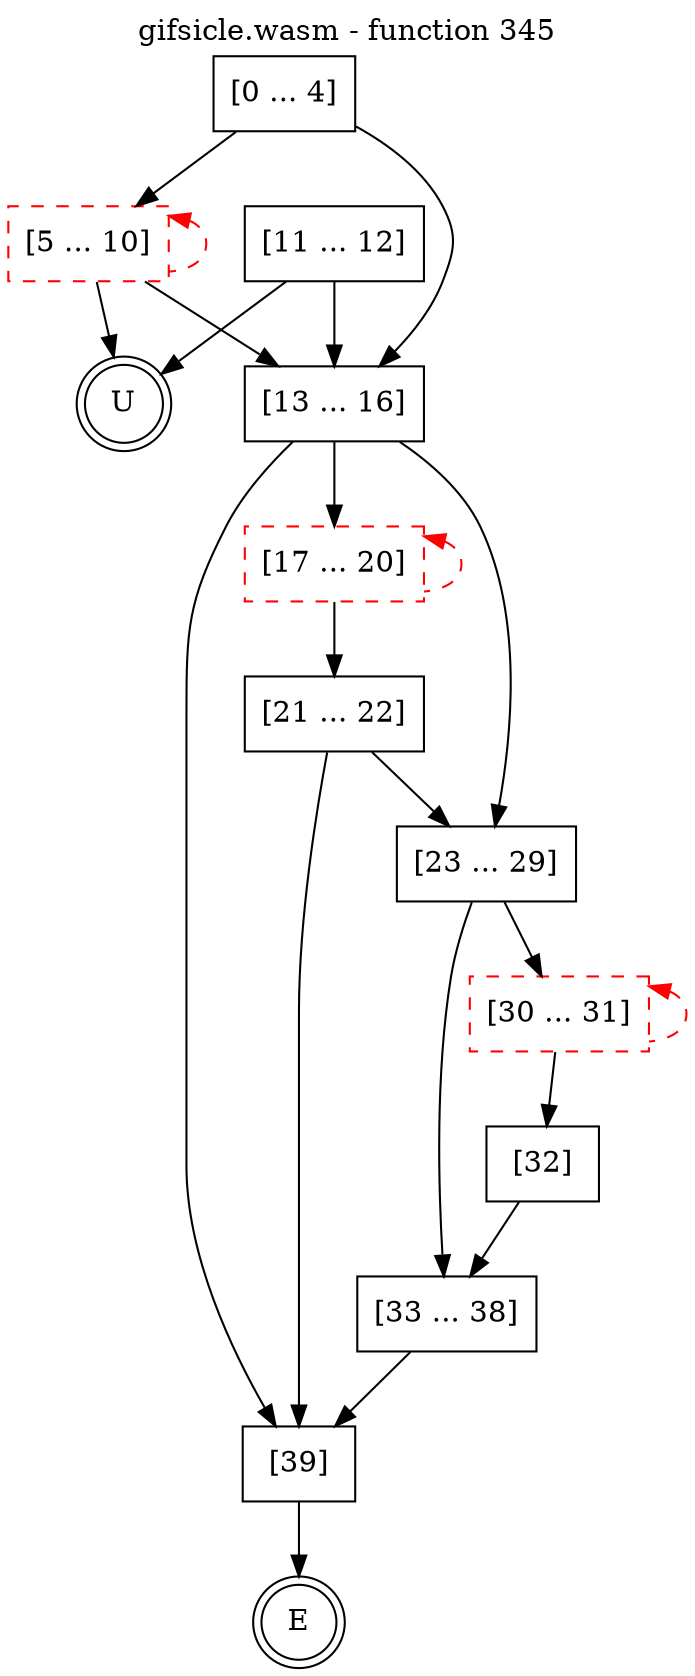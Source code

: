 digraph finite_state_machine {
    label = "gifsicle.wasm - function 345"
    labelloc =  t
    labelfontsize = 16
    labelfontcolor = black
    labelfontname = "Helvetica"
    node [shape = doublecircle]; E U ;
    node [shape = box];
    node [shape=box, color=black, style=solid] 0[label="[0 ... 4]"]
    node [shape=box, color=red, style=dashed] 5[label="[5 ... 10]"]
    node [shape=box, color=black, style=solid] 11[label="[11 ... 12]"]
    node [shape=box, color=black, style=solid] 13[label="[13 ... 16]"]
    node [shape=box, color=red, style=dashed] 17[label="[17 ... 20]"]
    node [shape=box, color=black, style=solid] 21[label="[21 ... 22]"]
    node [shape=box, color=black, style=solid] 23[label="[23 ... 29]"]
    node [shape=box, color=red, style=dashed] 30[label="[30 ... 31]"]
    node [shape=box, color=black, style=solid] 32[label="[32]"]
    node [shape=box, color=black, style=solid] 33[label="[33 ... 38]"]
    node [shape=box, color=black, style=solid] 39[label="[39]"]
    node [shape=box, color=black, style=solid] U[label="U"]
    0 -> 5;
    0 -> 13;
    5 -> 13;
    5 -> U;
    5 -> 5[style="dashed" color="red" dir=back];
    11 -> 13;
    11 -> U;
    13 -> 17;
    13 -> 23;
    13 -> 39;
    17 -> 21;
    17 -> 17[style="dashed" color="red" dir=back];
    21 -> 23;
    21 -> 39;
    23 -> 30;
    23 -> 33;
    30 -> 32;
    30 -> 30[style="dashed" color="red" dir=back];
    32 -> 33;
    33 -> 39;
    39 -> E;
}
